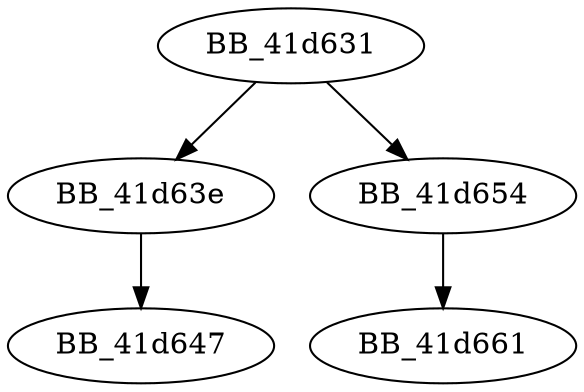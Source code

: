 DiGraph __lock_file2{
BB_41d631->BB_41d63e
BB_41d631->BB_41d654
BB_41d63e->BB_41d647
BB_41d654->BB_41d661
}
